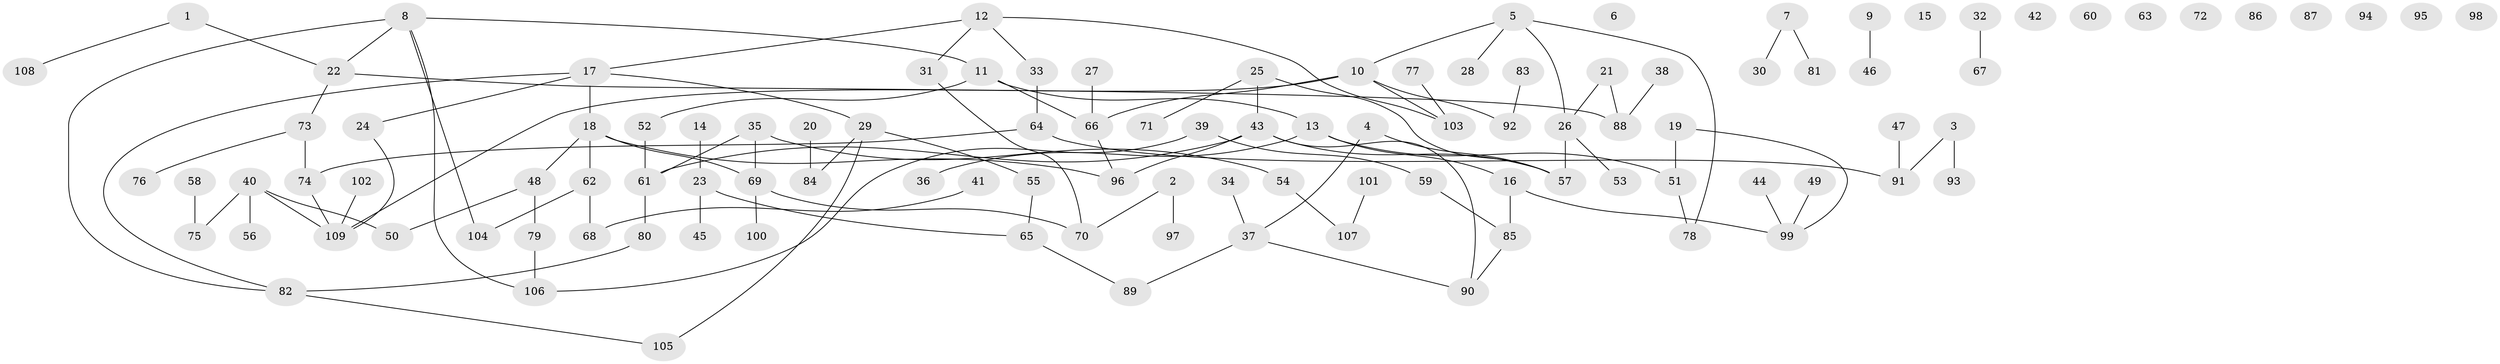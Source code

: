 // Generated by graph-tools (version 1.1) at 2025/39/03/09/25 04:39:54]
// undirected, 109 vertices, 116 edges
graph export_dot {
graph [start="1"]
  node [color=gray90,style=filled];
  1;
  2;
  3;
  4;
  5;
  6;
  7;
  8;
  9;
  10;
  11;
  12;
  13;
  14;
  15;
  16;
  17;
  18;
  19;
  20;
  21;
  22;
  23;
  24;
  25;
  26;
  27;
  28;
  29;
  30;
  31;
  32;
  33;
  34;
  35;
  36;
  37;
  38;
  39;
  40;
  41;
  42;
  43;
  44;
  45;
  46;
  47;
  48;
  49;
  50;
  51;
  52;
  53;
  54;
  55;
  56;
  57;
  58;
  59;
  60;
  61;
  62;
  63;
  64;
  65;
  66;
  67;
  68;
  69;
  70;
  71;
  72;
  73;
  74;
  75;
  76;
  77;
  78;
  79;
  80;
  81;
  82;
  83;
  84;
  85;
  86;
  87;
  88;
  89;
  90;
  91;
  92;
  93;
  94;
  95;
  96;
  97;
  98;
  99;
  100;
  101;
  102;
  103;
  104;
  105;
  106;
  107;
  108;
  109;
  1 -- 22;
  1 -- 108;
  2 -- 70;
  2 -- 97;
  3 -- 91;
  3 -- 93;
  4 -- 37;
  4 -- 57;
  5 -- 10;
  5 -- 26;
  5 -- 28;
  5 -- 78;
  7 -- 30;
  7 -- 81;
  8 -- 11;
  8 -- 22;
  8 -- 82;
  8 -- 104;
  8 -- 106;
  9 -- 46;
  10 -- 66;
  10 -- 92;
  10 -- 103;
  10 -- 109;
  11 -- 13;
  11 -- 52;
  11 -- 66;
  12 -- 17;
  12 -- 31;
  12 -- 33;
  12 -- 103;
  13 -- 16;
  13 -- 36;
  13 -- 51;
  14 -- 23;
  16 -- 85;
  16 -- 99;
  17 -- 18;
  17 -- 24;
  17 -- 29;
  17 -- 82;
  18 -- 48;
  18 -- 62;
  18 -- 69;
  18 -- 96;
  19 -- 51;
  19 -- 99;
  20 -- 84;
  21 -- 26;
  21 -- 88;
  22 -- 73;
  22 -- 88;
  23 -- 45;
  23 -- 65;
  24 -- 109;
  25 -- 43;
  25 -- 57;
  25 -- 71;
  26 -- 53;
  26 -- 57;
  27 -- 66;
  29 -- 55;
  29 -- 84;
  29 -- 105;
  31 -- 70;
  32 -- 67;
  33 -- 64;
  34 -- 37;
  35 -- 54;
  35 -- 61;
  35 -- 69;
  37 -- 89;
  37 -- 90;
  38 -- 88;
  39 -- 59;
  39 -- 106;
  40 -- 50;
  40 -- 56;
  40 -- 75;
  40 -- 109;
  41 -- 68;
  43 -- 57;
  43 -- 61;
  43 -- 90;
  43 -- 96;
  44 -- 99;
  47 -- 91;
  48 -- 50;
  48 -- 79;
  49 -- 99;
  51 -- 78;
  52 -- 61;
  54 -- 107;
  55 -- 65;
  58 -- 75;
  59 -- 85;
  61 -- 80;
  62 -- 68;
  62 -- 104;
  64 -- 74;
  64 -- 91;
  65 -- 89;
  66 -- 96;
  69 -- 70;
  69 -- 100;
  73 -- 74;
  73 -- 76;
  74 -- 109;
  77 -- 103;
  79 -- 106;
  80 -- 82;
  82 -- 105;
  83 -- 92;
  85 -- 90;
  101 -- 107;
  102 -- 109;
}
